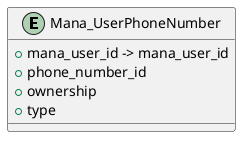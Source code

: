 
@startuml

entity "Mana_UserPhoneNumber" {
    + mana_user_id -> mana_user_id
    + phone_number_id
    + ownership
    + type
}

@enduml
